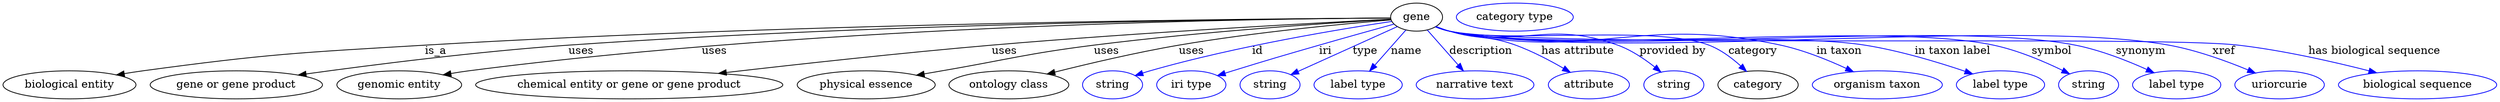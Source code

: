 digraph {
	graph [bb="0,0,3194.5,123"];
	node [label="\N"];
	gene	[height=0.5,
		label=gene,
		pos="1811.1,105",
		width=0.92075];
	"biological entity"	[height=0.5,
		pos="85.142,18",
		width=2.3651];
	gene -> "biological entity"	[label=is_a,
		lp="554.14,61.5",
		pos="e,145.84,30.659 1777.7,103.86 1631.3,103.1 1031.5,98.258 540.14,69 379.76,59.45 339.37,57.504 180.14,36 172.23,34.932 163.98,33.673 \
155.78,32.33"];
	"gene or gene product"	[height=0.5,
		pos="299.14,18",
		width=3.0692];
	gene -> "gene or gene product"	[label=uses,
		lp="740.64,61.5",
		pos="e,378.44,30.603 1777.7,103.84 1644.6,103.01 1139,98.007 724.14,69 607.76,60.862 474.24,43.895 388.4,31.992"];
	"genomic entity"	[height=0.5,
		pos="507.14,18",
		width=2.2206];
	gene -> "genomic entity"	[label=uses,
		lp="911.64,61.5",
		pos="e,563.48,30.818 1777.6,103.91 1634.7,103.14 1061.8,96.259 596.14,36 588.77,35.045 581.08,33.864 573.45,32.571"];
	"chemical entity or gene or gene product"	[height=0.5,
		pos="802.14,18",
		width=5.4703];
	gene -> "chemical entity or gene or gene product"	[label=uses,
		lp="1282.6,61.5",
		pos="e,916.42,32.706 1778.2,102.38 1693.4,98.106 1460,85.665 1266.1,69 1150.9,59.093 1019.8,44.681 926.47,33.872"];
	"physical essence"	[height=0.5,
		pos="1105.1,18",
		width=2.4553];
	gene -> "physical essence"	[label=uses,
		lp="1413.6,61.5",
		pos="e,1169.6,30.346 1778.3,102.16 1708.1,98.013 1538.5,86.901 1397.1,69 1309.9,57.955 1288.8,50.92 1202.1,36 1194.8,34.739 1187.2,33.416 \
1179.6,32.089"];
	"ontology class"	[height=0.5,
		pos="1288.1,18",
		width=2.1304];
	gene -> "ontology class"	[label=uses,
		lp="1522.6,61.5",
		pos="e,1337.2,31.892 1778.5,101.45 1722.5,96.816 1604.6,85.893 1506.1,69 1451.8,59.683 1390.7,45.326 1347.1,34.383"];
	id	[color=blue,
		height=0.5,
		label=string,
		pos="1421.1,18",
		width=1.0652];
	gene -> id	[color=blue,
		label=id,
		lp="1607.1,61.5",
		pos="e,1450.1,29.922 1779.1,99.437 1718.1,90.341 1581.2,68.033 1469.1,36 1466,35.113 1462.8,34.133 1459.7,33.106",
		style=solid];
	iri	[color=blue,
		height=0.5,
		label="iri type",
		pos="1522.1,18",
		width=1.2277];
	gene -> iri	[color=blue,
		label=iri,
		lp="1694.1,61.5",
		pos="e,1555.8,29.681 1782.3,96.088 1756.9,89.09 1719,78.54 1686.1,69 1637.1,54.785 1624.9,50.997 1576.1,36 1572.6,34.926 1569,33.805 \
1565.4,32.674",
		style=solid];
	type	[color=blue,
		height=0.5,
		label=string,
		pos="1623.1,18",
		width=1.0652];
	gene -> type	[color=blue,
		label=type,
		lp="1745.1,61.5",
		pos="e,1649.9,31.075 1786.6,92.888 1754.1,78.223 1696.8,52.293 1659.4,35.379",
		style=solid];
	name	[color=blue,
		height=0.5,
		label="label type",
		pos="1736.1,18",
		width=1.5707];
	gene -> name	[color=blue,
		label=name,
		lp="1798.1,61.5",
		pos="e,1750.8,35.654 1797.4,88.41 1786.3,75.793 1770.4,57.801 1757.6,43.297",
		style=solid];
	description	[color=blue,
		height=0.5,
		label="narrative text",
		pos="1886.1,18",
		width=2.0943];
	gene -> description	[color=blue,
		label=description,
		lp="1893.6,61.5",
		pos="e,1871.2,35.949 1824.9,88.41 1836,75.874 1851.7,58.031 1864.5,43.576",
		style=solid];
	"has attribute"	[color=blue,
		height=0.5,
		label=attribute,
		pos="2031.1,18",
		width=1.4443];
	gene -> "has attribute"	[color=blue,
		label="has attribute",
		lp="2017.1,61.5",
		pos="e,2007.5,34.125 1836.2,93.02 1841.7,90.84 1847.6,88.702 1853.1,87 1890.1,75.712 1901.9,82.277 1938.1,69 1959.3,61.271 1981.5,49.474 \
1998.9,39.28",
		style=solid];
	"provided by"	[color=blue,
		height=0.5,
		label=string,
		pos="2139.1,18",
		width=1.0652];
	gene -> "provided by"	[color=blue,
		label="provided by",
		lp="2138.6,61.5",
		pos="e,2122.8,34.358 1835.6,92.662 1841.3,90.448 1847.3,88.387 1853.1,87 1946.4,64.76 1978,101.75 2068.1,69 2085.2,62.791 2102,51.338 \
2114.9,40.958",
		style=solid];
	category	[height=0.5,
		pos="2247.1,18",
		width=1.4263];
	gene -> category	[color=blue,
		label=category,
		lp="2241.6,61.5",
		pos="e,2232.1,35.73 1835.6,92.535 1841.2,90.328 1847.3,88.301 1853.1,87 1925.3,70.92 2116.2,95.471 2185.1,69 2199.9,63.339 2213.8,52.77 \
2224.7,42.803",
		style=solid];
	"in taxon"	[color=blue,
		height=0.5,
		label="organism taxon",
		pos="2400.1,18",
		width=2.3109];
	gene -> "in taxon"	[color=blue,
		label="in taxon",
		lp="2352.1,61.5",
		pos="e,2369.7,34.798 1835.6,92.484 1841.2,90.28 1847.3,88.267 1853.1,87 2037.5,47.033 2092.8,109.1 2277.1,69 2306,62.711 2336.9,50.164 \
2360.4,39.213",
		style=solid];
	"in taxon label"	[color=blue,
		height=0.5,
		label="label type",
		pos="2558.1,18",
		width=1.5707];
	gene -> "in taxon label"	[color=blue,
		label="in taxon label",
		lp="2496.6,61.5",
		pos="e,2522.6,32.078 1835.6,92.447 1841.2,90.244 1847.3,88.242 1853.1,87 1968.9,62.432 2268.3,87.564 2385.1,69 2429.4,61.967 2478.3,47.132 \
2512.8,35.439",
		style=solid];
	symbol	[color=blue,
		height=0.5,
		label=string,
		pos="2671.1,18",
		width=1.0652];
	gene -> symbol	[color=blue,
		label=symbol,
		lp="2624.1,61.5",
		pos="e,2646.8,32.098 1835.6,92.412 1841.2,90.212 1847.3,88.218 1853.1,87 2004.6,55.47 2397.7,100.86 2549.1,69 2580.4,62.425 2613.8,48.171 \
2637.7,36.559",
		style=solid];
	synonym	[color=blue,
		height=0.5,
		label="label type",
		pos="2784.1,18",
		width=1.5707];
	gene -> synonym	[color=blue,
		label=synonym,
		lp="2738.1,61.5",
		pos="e,2755.1,33.528 1835.6,92.398 1841.2,90.198 1847.3,88.208 1853.1,87 2027.5,51.011 2479.5,103.47 2654.1,69 2686.1,62.691 2720.5,49.165 \
2745.8,37.771",
		style=solid];
	xref	[color=blue,
		height=0.5,
		label=uriorcurie,
		pos="2916.1,18",
		width=1.5887];
	gene -> xref	[color=blue,
		label=xref,
		lp="2844.6,61.5",
		pos="e,2885.1,33.192 1835.1,92.559 1840.9,90.291 1847.1,88.231 1853.1,87 2053.7,45.915 2572.7,105.46 2774.1,69 2809.5,62.609 2847.7,48.689 \
2875.6,37.156",
		style=solid];
	"has biological sequence"	[color=blue,
		height=0.5,
		label="biological sequence",
		pos="3093.1,18",
		width=2.8164];
	gene -> "has biological sequence"	[color=blue,
		label="has biological sequence",
		lp="3037.6,61.5",
		pos="e,3040.7,33.494 1835.1,92.551 1840.9,90.283 1847.1,88.226 1853.1,87 1963.1,64.568 2751.7,81.984 2863.1,69 2920.6,62.306 2984.9,47.718 \
3030.8,36.018",
		style=solid];
	"named thing_category"	[color=blue,
		height=0.5,
		label="category type",
		pos="1937.1,105",
		width=2.0762];
}

